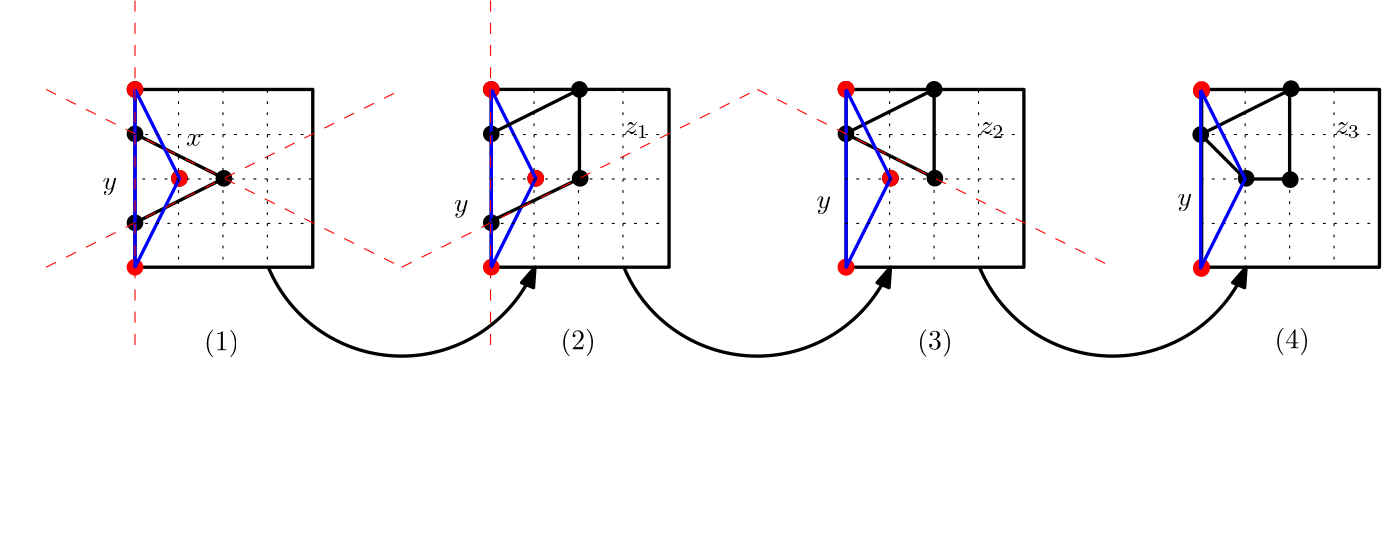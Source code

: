 <?xml version="1.0"?>
<!DOCTYPE ipe SYSTEM "ipe.dtd">
<ipe version="70206" creator="Ipe 7.2.7">
<info created="D:20171121155905" modified="D:20171128002233"/>
<ipestyle name="basic">
<symbol name="arrow/arc(spx)">
<path stroke="sym-stroke" fill="sym-stroke" pen="sym-pen">
0 0 m
-1 0.333 l
-1 -0.333 l
h
</path>
</symbol>
<symbol name="arrow/farc(spx)">
<path stroke="sym-stroke" fill="white" pen="sym-pen">
0 0 m
-1 0.333 l
-1 -0.333 l
h
</path>
</symbol>
<symbol name="arrow/ptarc(spx)">
<path stroke="sym-stroke" fill="sym-stroke" pen="sym-pen">
0 0 m
-1 0.333 l
-0.8 0 l
-1 -0.333 l
h
</path>
</symbol>
<symbol name="arrow/fptarc(spx)">
<path stroke="sym-stroke" fill="white" pen="sym-pen">
0 0 m
-1 0.333 l
-0.8 0 l
-1 -0.333 l
h
</path>
</symbol>
<symbol name="mark/circle(sx)" transformations="translations">
<path fill="sym-stroke">
0.6 0 0 0.6 0 0 e
0.4 0 0 0.4 0 0 e
</path>
</symbol>
<symbol name="mark/disk(sx)" transformations="translations">
<path fill="sym-stroke">
0.6 0 0 0.6 0 0 e
</path>
</symbol>
<symbol name="mark/fdisk(sfx)" transformations="translations">
<group>
<path fill="sym-fill">
0.5 0 0 0.5 0 0 e
</path>
<path fill="sym-stroke" fillrule="eofill">
0.6 0 0 0.6 0 0 e
0.4 0 0 0.4 0 0 e
</path>
</group>
</symbol>
<symbol name="mark/box(sx)" transformations="translations">
<path fill="sym-stroke" fillrule="eofill">
-0.6 -0.6 m
0.6 -0.6 l
0.6 0.6 l
-0.6 0.6 l
h
-0.4 -0.4 m
0.4 -0.4 l
0.4 0.4 l
-0.4 0.4 l
h
</path>
</symbol>
<symbol name="mark/square(sx)" transformations="translations">
<path fill="sym-stroke">
-0.6 -0.6 m
0.6 -0.6 l
0.6 0.6 l
-0.6 0.6 l
h
</path>
</symbol>
<symbol name="mark/fsquare(sfx)" transformations="translations">
<group>
<path fill="sym-fill">
-0.5 -0.5 m
0.5 -0.5 l
0.5 0.5 l
-0.5 0.5 l
h
</path>
<path fill="sym-stroke" fillrule="eofill">
-0.6 -0.6 m
0.6 -0.6 l
0.6 0.6 l
-0.6 0.6 l
h
-0.4 -0.4 m
0.4 -0.4 l
0.4 0.4 l
-0.4 0.4 l
h
</path>
</group>
</symbol>
<symbol name="mark/cross(sx)" transformations="translations">
<group>
<path fill="sym-stroke">
-0.43 -0.57 m
0.57 0.43 l
0.43 0.57 l
-0.57 -0.43 l
h
</path>
<path fill="sym-stroke">
-0.43 0.57 m
0.57 -0.43 l
0.43 -0.57 l
-0.57 0.43 l
h
</path>
</group>
</symbol>
<symbol name="arrow/fnormal(spx)">
<path stroke="sym-stroke" fill="white" pen="sym-pen">
0 0 m
-1 0.333 l
-1 -0.333 l
h
</path>
</symbol>
<symbol name="arrow/pointed(spx)">
<path stroke="sym-stroke" fill="sym-stroke" pen="sym-pen">
0 0 m
-1 0.333 l
-0.8 0 l
-1 -0.333 l
h
</path>
</symbol>
<symbol name="arrow/fpointed(spx)">
<path stroke="sym-stroke" fill="white" pen="sym-pen">
0 0 m
-1 0.333 l
-0.8 0 l
-1 -0.333 l
h
</path>
</symbol>
<symbol name="arrow/linear(spx)">
<path stroke="sym-stroke" pen="sym-pen">
-1 0.333 m
0 0 l
-1 -0.333 l
</path>
</symbol>
<symbol name="arrow/fdouble(spx)">
<path stroke="sym-stroke" fill="white" pen="sym-pen">
0 0 m
-1 0.333 l
-1 -0.333 l
h
-1 0 m
-2 0.333 l
-2 -0.333 l
h
</path>
</symbol>
<symbol name="arrow/double(spx)">
<path stroke="sym-stroke" fill="sym-stroke" pen="sym-pen">
0 0 m
-1 0.333 l
-1 -0.333 l
h
-1 0 m
-2 0.333 l
-2 -0.333 l
h
</path>
</symbol>
<pen name="heavier" value="0.8"/>
<pen name="fat" value="1.2"/>
<pen name="ultrafat" value="2"/>
<symbolsize name="large" value="5"/>
<symbolsize name="small" value="2"/>
<symbolsize name="tiny" value="1.1"/>
<arrowsize name="large" value="10"/>
<arrowsize name="small" value="5"/>
<arrowsize name="tiny" value="3"/>
<color name="red" value="1 0 0"/>
<color name="green" value="0 1 0"/>
<color name="blue" value="0 0 1"/>
<color name="yellow" value="1 1 0"/>
<color name="orange" value="1 0.647 0"/>
<color name="gold" value="1 0.843 0"/>
<color name="purple" value="0.627 0.125 0.941"/>
<color name="gray" value="0.745"/>
<color name="brown" value="0.647 0.165 0.165"/>
<color name="navy" value="0 0 0.502"/>
<color name="pink" value="1 0.753 0.796"/>
<color name="seagreen" value="0.18 0.545 0.341"/>
<color name="turquoise" value="0.251 0.878 0.816"/>
<color name="violet" value="0.933 0.51 0.933"/>
<color name="darkblue" value="0 0 0.545"/>
<color name="darkcyan" value="0 0.545 0.545"/>
<color name="darkgray" value="0.663"/>
<color name="darkgreen" value="0 0.392 0"/>
<color name="darkmagenta" value="0.545 0 0.545"/>
<color name="darkorange" value="1 0.549 0"/>
<color name="darkred" value="0.545 0 0"/>
<color name="lightblue" value="0.678 0.847 0.902"/>
<color name="lightcyan" value="0.878 1 1"/>
<color name="lightgray" value="0.827"/>
<color name="lightgreen" value="0.565 0.933 0.565"/>
<color name="lightyellow" value="1 1 0.878"/>
<dashstyle name="dashed" value="[4] 0"/>
<dashstyle name="dotted" value="[1 3] 0"/>
<dashstyle name="dash dotted" value="[4 2 1 2] 0"/>
<dashstyle name="dash dot dotted" value="[4 2 1 2 1 2] 0"/>
<textsize name="large" value="\large"/>
<textsize name="Large" value="\Large"/>
<textsize name="LARGE" value="\LARGE"/>
<textsize name="huge" value="\huge"/>
<textsize name="Huge" value="\Huge"/>
<textsize name="small" value="\small"/>
<textsize name="footnote" value="\footnotesize"/>
<textsize name="tiny" value="\tiny"/>
<textstyle name="center" begin="\begin{center}" end="\end{center}"/>
<textstyle name="itemize" begin="\begin{itemize}" end="\end{itemize}"/>
<textstyle name="item" begin="\begin{itemize}\item{}" end="\end{itemize}"/>
<gridsize name="4 pts" value="4"/>
<gridsize name="8 pts (~3 mm)" value="8"/>
<gridsize name="16 pts (~6 mm)" value="16"/>
<gridsize name="32 pts (~12 mm)" value="32"/>
<gridsize name="10 pts (~3.5 mm)" value="10"/>
<gridsize name="20 pts (~7 mm)" value="20"/>
<gridsize name="14 pts (~5 mm)" value="14"/>
<gridsize name="28 pts (~10 mm)" value="28"/>
<gridsize name="56 pts (~20 mm)" value="56"/>
<anglesize name="90 deg" value="90"/>
<anglesize name="60 deg" value="60"/>
<anglesize name="45 deg" value="45"/>
<anglesize name="30 deg" value="30"/>
<anglesize name="22.5 deg" value="22.5"/>
<opacity name="10%" value="0.1"/>
<opacity name="30%" value="0.3"/>
<opacity name="50%" value="0.5"/>
<opacity name="75%" value="0.75"/>
<tiling name="falling" angle="-60" step="4" width="1"/>
<tiling name="rising" angle="30" step="4" width="1"/>
</ipestyle>
<page>
<layer name="alpha"/>
<view layers="alpha" active="alpha"/>
<path layer="alpha" matrix="1 0 0 1 -63.664 0.230577" stroke="black" pen="fat">
128 768 m
128 704 l
192 704 l
192 768 l
h
</path>
<use matrix="1 0 0 1 -63.664 0.230577" name="mark/disk(sx)" pos="128 720" size="large" stroke="black"/>
<use matrix="1 0 0 1 -63.664 0.230577" name="mark/disk(sx)" pos="160 736" size="large" stroke="black"/>
<use matrix="1 0 0 1 -63.664 0.230577" name="mark/disk(sx)" pos="128 752" size="large" stroke="black"/>
<path matrix="1 0 0 1 -63.664 0.230577" stroke="black" pen="fat">
128 720 m
160 736 l
128 752 l
128 752 l
</path>
<use matrix="1 0 0 1 -63.664 0.230577" name="mark/disk(sx)" pos="128 768" size="large" stroke="black"/>
<use matrix="1 0 0 1 -63.664 0.230577" name="mark/disk(sx)" pos="144 736" size="large" stroke="black"/>
<use matrix="1 0 0 1 -63.664 0.230577" name="mark/disk(sx)" pos="128 704" size="large" stroke="red"/>
<use matrix="1 0 0 1 -63.664 0.230577" name="mark/disk(sx)" pos="128 768" size="large" stroke="red"/>
<use matrix="1 0 0 1 -63.664 0.230577" name="mark/disk(sx)" pos="144 736" size="large" stroke="red"/>
<path matrix="1 0 0 1 -63.664 0.230577" stroke="blue" pen="fat">
128 768 m
144 736 l
128 704 l
128 768 l
128 768 l
</path>
<path matrix="1 0 0 1 -63.664 0.230577" stroke="red" dash="dashed">
128 800 m
128 672 l
128 672 l
</path>
<path matrix="1 0 0 1 -47.664 0.230577" stroke="red" dash="dashed">
80 768 m
208 704 l
208 704 l
</path>
<path matrix="1 0 0 1 -63.664 0.230577" stroke="red" dash="dashed">
96 704 m
224 768 l
224 768 l
</path>
<text matrix="1 0 0 1 -77.3379 -4.05155" transformations="translations" pos="160 752" stroke="black" type="label" width="5.694" height="4.289" depth="0" valign="baseline" style="math">x
</text>
<text matrix="1 0 0 1 -59.6611 0.233941" transformations="translations" pos="112.33 731.949" stroke="black" type="label" width="5.242" height="4.297" depth="1.93" valign="baseline" style="math">y</text>
<path matrix="1 0 0 1 64.595 0.240193" stroke="black" pen="fat">
128 768 m
128 704 l
192 704 l
192 768 l
h
</path>
<use matrix="1 0 0 1 64.595 0.240193" name="mark/disk(sx)" pos="128 720" size="large" stroke="black"/>
<use matrix="1 0 0 1 64.595 0.240193" name="mark/disk(sx)" pos="160 736" size="large" stroke="black"/>
<use matrix="1 0 0 1 64.595 0.240193" name="mark/disk(sx)" pos="128 752" size="large" stroke="black"/>
<use matrix="1 0 0 1 64.595 0.240193" name="mark/disk(sx)" pos="128 768" size="large" stroke="black"/>
<use matrix="1 0 0 1 64.595 0.240193" name="mark/disk(sx)" pos="144 736" size="large" stroke="black"/>
<use matrix="1 0 0 1 64.595 0.240193" name="mark/disk(sx)" pos="128 704" size="large" stroke="red"/>
<use matrix="1 0 0 1 64.595 0.240193" name="mark/disk(sx)" pos="128 768" size="large" stroke="red"/>
<use matrix="1 0 0 1 64.595 0.240193" name="mark/disk(sx)" pos="144 736" size="large" stroke="red"/>
<path matrix="1 0 0 1 64.595 0.240193" stroke="blue" pen="fat">
128 768 m
144 736 l
128 704 l
128 768 l
128 768 l
</path>
<path matrix="1 0 0 1 -63.664 0.230577" stroke="black" pen="fat">
256 752 m
288 768 l
288 736 l
288 736 l
288 736 l
</path>
<use matrix="1 0 0 1 -63.664 0.230577" name="mark/disk(sx)" pos="288 768" size="large" stroke="black"/>
<path matrix="1 0 0 1 -63.664 0.230577" stroke="black" pen="fat">
256.294 720.657 m
287.354 735.612 l
287.354 735.612 l
</path>
<use matrix="1 0 0 1 192.284 0.292522" name="mark/disk(sx)" pos="160 736" size="large" stroke="black"/>
<use matrix="1 0 0 1 192.284 0.292522" name="mark/disk(sx)" pos="128 752" size="large" stroke="black"/>
<use matrix="1 0 0 1 192.284 0.292522" name="mark/disk(sx)" pos="128 768" size="large" stroke="black"/>
<use matrix="1 0 0 1 192.284 0.292522" name="mark/disk(sx)" pos="144 736" size="large" stroke="black"/>
<use matrix="1 0 0 1 192.284 0.292522" name="mark/disk(sx)" pos="128 704" size="large" stroke="red"/>
<use matrix="1 0 0 1 192.284 0.292522" name="mark/disk(sx)" pos="128 768" size="large" stroke="red"/>
<use matrix="1 0 0 1 192.284 0.292522" name="mark/disk(sx)" pos="144 736" size="large" stroke="red"/>
<path matrix="1 0 0 1 64.025 0.282907" stroke="black" pen="fat">
256 752 m
288 768 l
288 736 l
288 736 l
288 736 l
</path>
<use matrix="1 0 0 1 64.025 0.282907" name="mark/disk(sx)" pos="288 768" size="large" stroke="black"/>
<path matrix="1 0 0 1 -63.664 0.230577" stroke="black" pen="fat">
384 752 m
416 736 l
416 736 l
</path>
<path matrix="1 0 0 1 -63.664 0.230577" stroke="red" pen="fat">
80 608 m
80 608 l
80 608 l
</path>
<path matrix="1 0 0 1 -63.664 0.230577" stroke="blue" pen="fat">
80 656 m
80 656 l
80 656 l
</path>
<path matrix="1 0 0 1 -63.664 0.230577" stroke="black" pen="fat">
384 768 m
384 704 l
448 704 l
448 768 l
h
</path>
<use matrix="1 0 0 1 -63.664 0.230577" name="mark/disk(sx)" pos="384 768" size="large" stroke="red"/>
<use matrix="1 0 0 1 -63.664 0.230577" name="mark/disk(sx)" pos="384 704" size="large" stroke="red"/>
<path matrix="1 0 0 1 -63.664 0.230577" stroke="blue" pen="fat">
384 768 m
400 736 l
384 704 l
384 768 l
384 768 l
</path>
<use matrix="1 0 0 1 320.228 -0.238423" name="mark/disk(sx)" pos="160 736" size="large" stroke="black"/>
<use matrix="1 0 0 1 320.228 -0.238423" name="mark/disk(sx)" pos="128 768" size="large" stroke="black"/>
<use matrix="1 0 0 1 320.228 -0.238423" name="mark/disk(sx)" pos="128 704" size="large" stroke="red"/>
<use matrix="1 0 0 1 320.228 -0.238423" name="mark/disk(sx)" pos="128 768" size="large" stroke="red"/>
<use matrix="1 0 0 1 320.336 128.231" name="mark/disk(sx)" pos="160.187 640.27" size="large" stroke="black"/>
<use matrix="1 0 0 1 320.336 128.231" name="mark/disk(sx)" pos="144 608" size="large" stroke="black"/>
<path matrix="1 0 0 1 320.336 128.231" stroke="black" pen="fat">
128 640 m
128 576 l
192 576 l
192 640 l
h
</path>
<use matrix="1 0 0 1 320.336 128.231" name="mark/disk(sx)" pos="128 640" size="large" stroke="red"/>
<use matrix="1 0 0 1 320.336 128.231" name="mark/disk(sx)" pos="128 576" size="large" stroke="red"/>
<text matrix="1 0 0 1 66.809 -7.79033" transformations="translations" pos="112.33 731.949" stroke="black" type="label" width="5.242" height="4.297" depth="1.93" valign="baseline" style="math">y</text>
<text matrix="1 0 0 1 197.375 -6.50211" transformations="translations" pos="112.33 731.949" stroke="black" type="label" width="5.242" height="4.297" depth="1.93" valign="baseline" style="math">y</text>
<text matrix="1 0 0 1 327.319 -5.51305" transformations="translations" pos="112.33 731.949" stroke="black" type="label" width="5.242" height="4.297" depth="1.93" valign="baseline" style="math">y</text>
<path matrix="1 0 0 1 -63.664 0.230577" stroke="black" pen="fat" arrow="normal/normal">
176 704 m
52 0 0 52 224 724 272 704 a
</path>
<path matrix="1 0 0 1 -63.664 0.230577" stroke="black" pen="fat" arrow="normal/normal">
304 704 m
52 0 0 52 352 724 400 704 a
</path>
<path matrix="1 0 0 1 -63.664 0.230577" stroke="black" pen="fat" arrow="normal/normal">
432 704 m
52 0 0 52 480 724 528 704 a
</path>
<path matrix="1 0 0 1 64.336 0.230577" stroke="red" dash="dashed">
96 704 m
224 768 l
224 768 l
</path>
<path matrix="1 0 0 1 64.336 0.230577" stroke="red" dash="dashed">
128 800 m
128 672 l
128 672 l
</path>
<text matrix="1 0 0 1 -70.8601 18.3272" transformations="translations" pos="160 656" stroke="black" type="label" width="12.73" height="7.473" depth="2.49" valign="baseline" style="math">(1)</text>
<text matrix="1 0 0 1 -70.4658 18.7215" transformations="translations" pos="288 656" stroke="black" type="label" width="12.73" height="7.473" depth="2.49" valign="baseline" style="math">(2)</text>
<text matrix="1 0 0 1 -70.0319 18.5163" transformations="translations" pos="416 656" stroke="black" type="label" width="12.73" height="7.473" depth="2.49" valign="baseline" style="math">(3)</text>
<text matrix="1 0 0 1 -69.4807 19.0792" transformations="translations" pos="544 656" stroke="black" type="label" width="12.73" height="7.473" depth="2.49" valign="baseline" style="math">(4)</text>
<text matrix="1 0 0 1 -63.664 0.230577" transformations="translations" pos="304 752" stroke="black" type="label" width="9.102" height="4.294" depth="1.49" valign="baseline" style="math">z_1</text>
<text matrix="1 0 0 1 -63.664 0.230577" transformations="translations" pos="432 752" stroke="black" type="label" width="9.102" height="4.294" depth="1.49" valign="baseline" style="math">z_2</text>
<text matrix="1 0 0 1 -63.664 0.230577" transformations="translations" pos="560 752" stroke="black" type="label" width="9.102" height="4.294" depth="1.49" valign="baseline" style="math">z_3</text>
<path stroke="black" dash="dotted">
80 768 m
80 704 l
80 704 l
</path>
<path stroke="black" dash="dotted">
96 768 m
96 704 l
96 704 l
</path>
<path stroke="black" dash="dotted">
112 768 m
112 704 l
</path>
<path stroke="black" dash="dotted">
112 704 m
112 704 l
112 704 l
</path>
<path stroke="black" dash="dotted">
64 752 m
128 752 l
128 752 l
</path>
<path stroke="black" dash="dotted">
128 736 m
64 736 l
64 736 l
</path>
<path stroke="black" dash="dotted">
64 720 m
128 720 l
128 720 l
</path>
<path stroke="black" dash="dotted">
208 768 m
208 704 l
208 704 l
208 704 l
</path>
<path stroke="black" dash="dotted">
224 768 m
224 704 l
224 704 l
</path>
<path stroke="black" dash="dotted">
240 768 m
240 704 l
240 704 l
</path>
<path stroke="black" dash="dotted">
192 752 m
256 752 l
256 752 l
</path>
<path stroke="black" dash="dotted">
192 736 m
256 736 l
256 736 l
</path>
<path stroke="black" dash="dotted">
192 720 m
256 720 l
256 720 l
</path>
<path stroke="black" dash="dotted">
336 768 m
336 704 l
</path>
<path stroke="black" dash="dotted">
352 768 m
352 704 l
352 704 l
</path>
<path stroke="black" dash="dotted">
368 768 m
368 704 l
368 704 l
</path>
<path stroke="black" dash="dotted">
320 736 m
384 736 l
384 736 l
</path>
<path stroke="black" dash="dotted">
320 752 m
384 752 l
</path>
<path stroke="black" dash="dotted">
320 720 m
384 720 l
</path>
<path stroke="black" dash="dotted">
464 768 m
464 704 l
464 704 l
464 704 l
</path>
<path stroke="black" dash="dotted">
480 768 m
480 704 l
</path>
<path stroke="black" dash="dotted">
496 768 m
496 704 l
</path>
<path stroke="black" dash="dotted">
448 752 m
512 752 l
</path>
<path stroke="black" dash="dotted">
448 736 m
512 736 l
</path>
<path stroke="black" dash="dotted">
448 720 m
512 720 l
</path>
<use name="mark/disk(sx)" pos="448 752" size="large" stroke="black"/>
<path stroke="black" pen="fat">
448 752 m
464 736 l
480 736 l
480 768 l
448 752 l
448 752 l
</path>
<path stroke="blue" pen="fat">
448 768 m
448 704 l
464 736 l
448 768 l
448 768 l
</path>
<path matrix="1 0 0 1 208.336 0.230577" stroke="red" dash="dashed">
80 768 m
208 704 l
208 704 l
</path>
</page>
</ipe>
